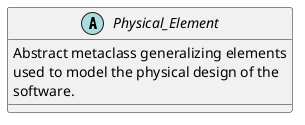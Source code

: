@startuml

abstract class Physical_Element
{
  Abstract metaclass generalizing elements
  used to model the physical design of the
  software.
}

@enduml
